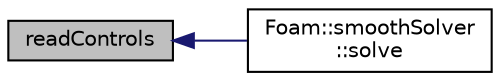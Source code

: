 digraph "readControls"
{
  bgcolor="transparent";
  edge [fontname="Helvetica",fontsize="10",labelfontname="Helvetica",labelfontsize="10"];
  node [fontname="Helvetica",fontsize="10",shape=record];
  rankdir="LR";
  Node1 [label="readControls",height=0.2,width=0.4,color="black", fillcolor="grey75", style="filled" fontcolor="black"];
  Node1 -> Node2 [dir="back",color="midnightblue",fontsize="10",style="solid",fontname="Helvetica"];
  Node2 [label="Foam::smoothSolver\l::solve",height=0.2,width=0.4,color="black",URL="$classFoam_1_1smoothSolver.html#a67060ce780f6992862e39b0d82c37aa0",tooltip="Solve the matrix with this solver. "];
}
